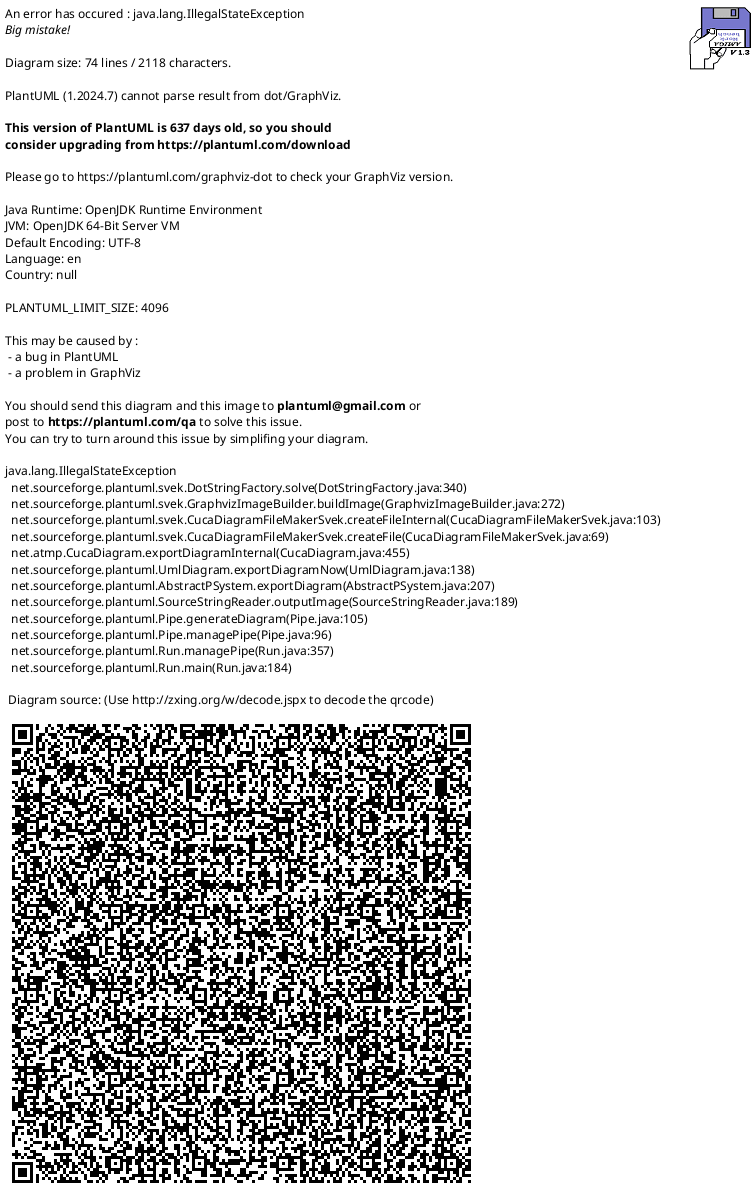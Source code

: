 @startuml

left to right direction

package "Adapter" {
  [Svelte Patient Adapter]
  [Svelte Doctor Adapter]
  [Svelte RAMQ Adapter]
  [SQLite3 Patient Adapter]
  [SQLite3 File Adapter]
  [SQLite3 Archive Adapter]
}

package "Domain" {
  package "Logic" {
    [Create Patient]
    [Access Patient]
    [Modify Patient]
    [Modify Coordinates]
    [Archive Modification]
    [Reconstruct From Modification]
    [Reconstruct From Date]
  }

  package "Ports" {
    [Interface Patient Port]
    [Interface Doctor Port]
    [Interface RAMQ Port]
    [Database Patient Port]
    [Database File Port]
    [Database Archive Port]
  }
}

[Create Patient] - [Interface Patient Port]
[Create Patient] - [Database Patient Port]
[Interface Patient Port] - [Svelte Patient Adapter]
[Database Patient Port] - [SQLite3 Patient Adapter]

[Access Patient] - [Interface Patient Port]
[Access Patient] - [Database Patient Port]
[Interface Patient Port] - [Svelte Patient Adapter]
[Database Patient Port] - [SQLite3 Patient Adapter]

[Modify Patient] - [Interface Patient Port]
[Modify Patient] - [Database Patient Port]
[Interface Patient Port] - [Svelte Patient Adapter]
[Database Patient Port] - [SQLite3 Patient Adapter]

[Modify Coordinates] - [Interface Patient Port]
[Modify Coordinates] - [Database Patient Port]
[Interface Patient Port] - [Svelte Patient Adapter]
[Database Patient Port] - [SQLite3 Patient Adapter]

[Modify Patient] - [Archive Modification]
[Archive Modification] - [Database Archive Port]
[Database Archive Port] - [SQLite3 Archive Adapter]

[Modify Coordinates] - [Archive Modification]
[Archive Modification] - [Database Archive Port]
[Database Archive Port] - [SQLite3 Archive Adapter]

[Svelte RAMQ Adapter] - [Interface RAMQ Port]
[Interface RAMQ Port] - [Reconstruct From Modification]
[Reconstruct From Modification] - [Database Archive Port]
[Database Archive Port] - [SQLite3 Archive Adapter]

[Svelte RAMQ Adapter] - [Interface RAMQ Port]
[Interface RAMQ Port] - [Reconstruct From Date]
[Reconstruct From Date] - [Database Archive Port]
[Database Archive Port] - [SQLite3 Archive Adapter]


@enduml